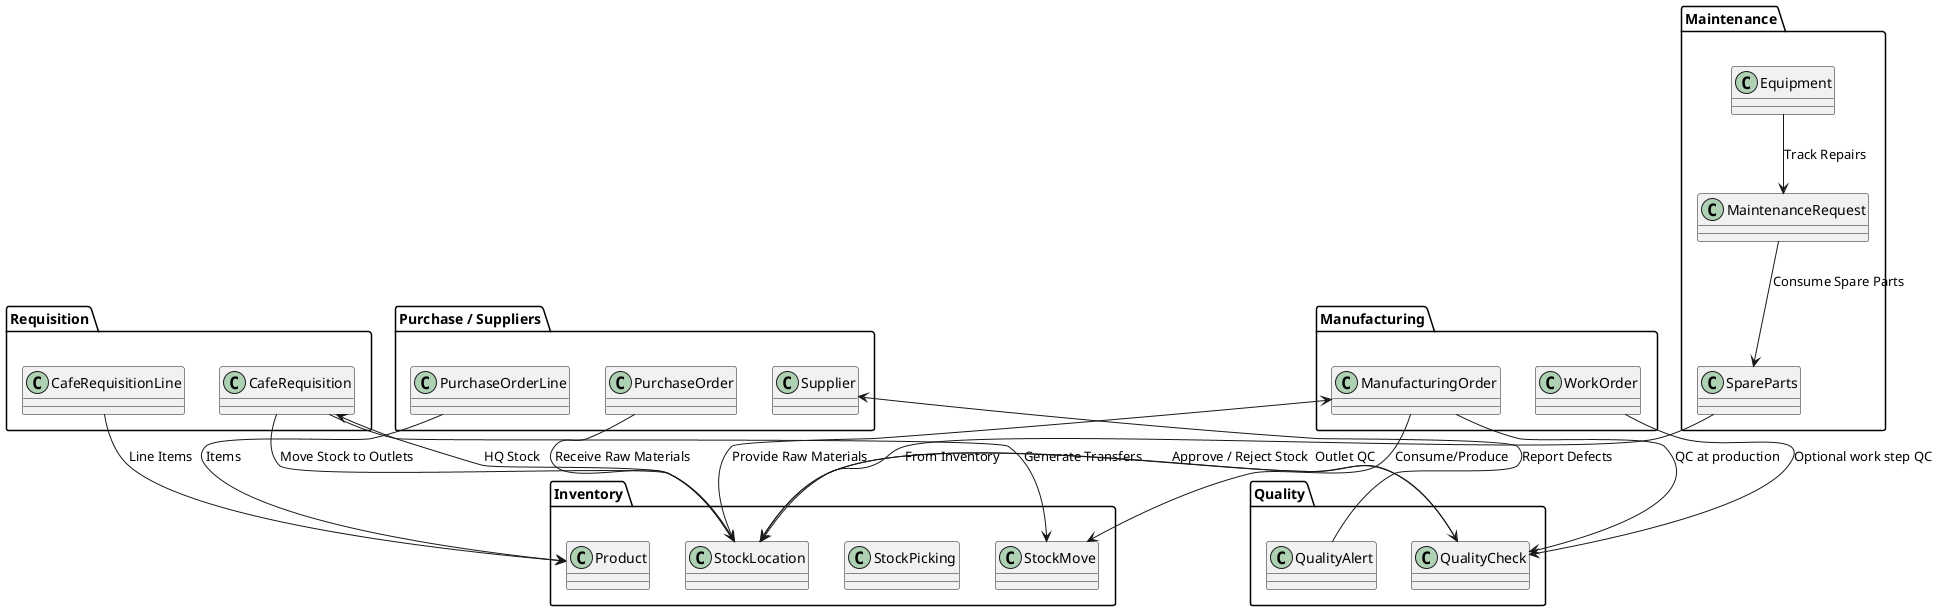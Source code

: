 ' @startuml
' !includeurl https://raw.githubusercontent.com/plantuml-stdlib/C4-PlantUML/master/C4_Container.puml

' Person(outletManager, "Outlet Manager")
' Person(hqSupplyManager, "HQ Supply Chain Manager")
' Person(accounting, "Accounting Staff")

' System_Boundary(erp, "Himalayan Java ERP") {
'     Container(webApp, "Web Application", "Odoo Web Interface", "For HQ and outlet managers")
'     Container(mobileApp, "Mobile App", "Flutter/Native App", "Outlet POS & requisition entry")
'     Container(db, "Database", "PostgreSQL", "Stores inventory, purchase orders, recipes, outlets, vendors")
'     Container(inventoryService, "Inventory Service", "Odoo module", "Manages stock levels, internal transfers")
'     Container(purchaseService, "Purchase Service", "Odoo module", "Manages POs, vendor contracts, receipts")
'     Container(accountingService, "Accounting Service", "Odoo module", "Tracks invoices, payments, COGS")
' }

' Rel(outletManager, mobileApp, "Updates POS sales & requests stock")
' Rel(hqSupplyManager, webApp, "Approves requisitions and monitors inventory")
' Rel(accounting, webApp, "Processes invoices and tracks costs")
' Rel(webApp, db, "Reads/writes data")
' Rel(mobileApp, db, "Syncs POS & inventory data")
' Rel(purchaseService, vendors, "Sends POs & receives goods")
' Rel(inventoryService, db, "Updates stock, transfer orders")
' Rel(purchaseService, inventoryService, "Updates stock upon delivery")
' Rel(accountingService, db, "Reads cost & stock data")
' @enduml

@startuml
!define RECTANGLE class

'=========================
' Pools / Modules
'=========================
package "Purchase / Suppliers" as Purchase {
    RECTANGLE Supplier
    RECTANGLE PurchaseOrder
    RECTANGLE PurchaseOrderLine
}

package "Inventory" as Inventory {
    RECTANGLE StockLocation
    RECTANGLE StockPicking
    RECTANGLE StockMove
    RECTANGLE Product
}

package "Requisition" as Requisition {
    RECTANGLE CafeRequisition
    RECTANGLE CafeRequisitionLine
}

package "Manufacturing" as Manufacturing {
    RECTANGLE ManufacturingOrder
    RECTANGLE WorkOrder
}

package "Quality" as Quality {
    RECTANGLE QualityCheck
    RECTANGLE QualityAlert
}

package "Maintenance" as Maintenance {
    RECTANGLE Equipment
    RECTANGLE MaintenanceRequest
    RECTANGLE SpareParts
}

'=========================
' Flows / Relationships
'=========================
' Purchase → Inventory
PurchaseOrder --> StockLocation : Receive Raw Materials
PurchaseOrderLine --> Product : Items

' Inventory ↔ Manufacturing
StockLocation --> ManufacturingOrder : Provide Raw Materials
ManufacturingOrder --> StockMove : Consume/Produce

' Manufacturing → Quality
ManufacturingOrder --> QualityCheck : QC at production
WorkOrder --> QualityCheck : Optional work step QC

' Inventory ↔ Requisition
StockLocation --> CafeRequisition : HQ Stock
CafeRequisition --> StockMove : Generate Transfers
CafeRequisitionLine --> Product : Line Items

' Quality ↔ Inventory
QualityCheck --> StockLocation : Approve / Reject Stock
QualityAlert --> Supplier : Report Defects

' Maintenance ↔ Inventory
MaintenanceRequest --> SpareParts : Consume Spare Parts
SpareParts --> StockLocation : From Inventory
Equipment --> MaintenanceRequest : Track Repairs

' Outlet / Requisition flow
CafeRequisition --> StockLocation : Move Stock to Outlets
StockLocation --> QualityCheck : Outlet QC

@enduml
